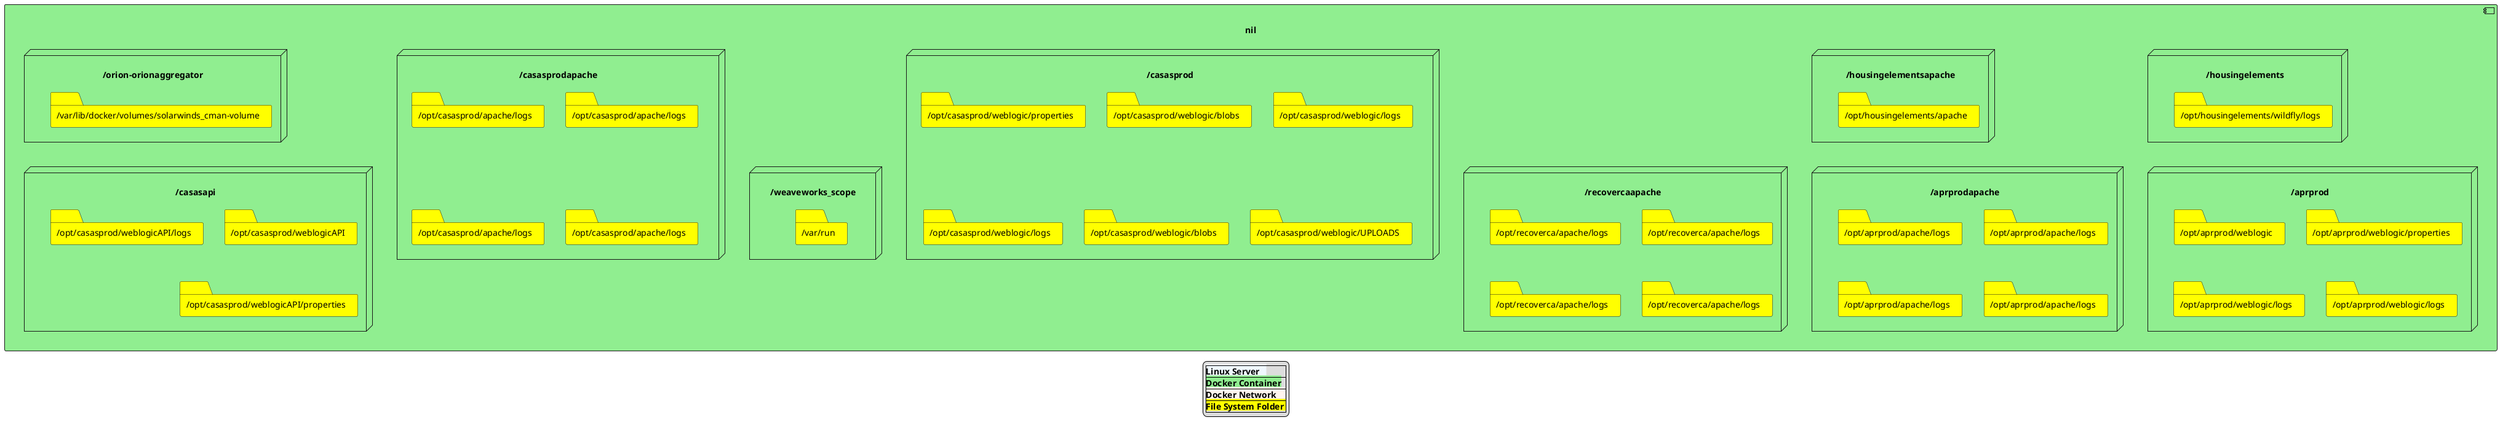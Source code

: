 @startuml "Generated"
'on: 2021-12-27T23:59:05.732-08:00
' hide stereotype
legend
|<back:AliceBlue><b>Linux Server   </b></back>|
|<back:LightGreen><b>Docker Container</b></back>|
|<back:SeaShell><b>Docker Network    </b></back>|
|<back:Yellow><b>File System Folder </b></back>|
endlegend

	component "\nnil" as x314602240 #LightGreen {
	

		node "\n/housingelements" as x216975557 #LightGreen {
	
	folder "/opt/housingelements/wildfly/logs" as x24435535 #Yellow {
	

	}

	}

		node "\n/aprprod" as x174926803 #LightGreen {
	
	folder "/opt/aprprod/weblogic/properties" as x54566453 #Yellow {
	

	}
	folder "/opt/aprprod/weblogic/logs" as x119806867 #Yellow {
	

	}
	folder "/opt/aprprod/weblogic" as x218224257 #Yellow {
	

	}
	folder "/opt/aprprod/weblogic/logs" as x227922487 #Yellow {
	

	}
		x54566453 -[hidden]- x119806867
		x218224257 -[hidden]- x227922487

	}

		node "\n/housingelementsapache" as x31121023 #LightGreen {
	
	folder "/opt/housingelements/apache" as x214166764 #Yellow {
	

	}

	}

		node "\n/aprprodapache" as x27926429 #LightGreen {
	
	folder "/opt/aprprod/apache/logs" as x109915288 #Yellow {
	

	}
	folder "/opt/aprprod/apache/logs" as x44921036 #Yellow {
	

	}
	folder "/opt/aprprod/apache/logs" as x36585569 #Yellow {
	

	}
	folder "/opt/aprprod/apache/logs" as x38716025 #Yellow {
	

	}
		x109915288 -[hidden]- x44921036
		x36585569 -[hidden]- x38716025

	}

		node "\n/casasprod" as x201186995 #LightGreen {
	
	folder "/opt/casasprod/weblogic/logs" as x195197699 #Yellow {
	

	}
	folder "/opt/casasprod/weblogic/UPLOADS" as x148800023 #Yellow {
	

	}
	folder "/opt/casasprod/weblogic/blobs" as x130795326 #Yellow {
	

	}
	folder "/opt/casasprod/weblogic/blobs" as x23810186 #Yellow {
	

	}
	folder "/opt/casasprod/weblogic/properties" as x172586117 #Yellow {
	

	}
	folder "/opt/casasprod/weblogic/logs" as x198615277 #Yellow {
	

	}
		x195197699 -[hidden]- x148800023
		x130795326 -[hidden]- x23810186
		x172586117 -[hidden]- x198615277

	}

		node "\n/recovercaapache" as x26784587 #LightGreen {
	
	folder "/opt/recoverca/apache/logs" as x99487710 #Yellow {
	

	}
	folder "/opt/recoverca/apache/logs" as x127690154 #Yellow {
	

	}
	folder "/opt/recoverca/apache/logs" as x121185543 #Yellow {
	

	}
	folder "/opt/recoverca/apache/logs" as x126469687 #Yellow {
	

	}
		x99487710 -[hidden]- x127690154
		x121185543 -[hidden]- x126469687

	}

		node "\n/casasprodapache" as x264905597 #LightGreen {
	
	folder "/opt/casasprod/apache/logs" as x215775464 #Yellow {
	

	}
	folder "/opt/casasprod/apache/logs" as x99527260 #Yellow {
	

	}
	folder "/opt/casasprod/apache/logs" as x79997361 #Yellow {
	

	}
	folder "/opt/casasprod/apache/logs" as x172051721 #Yellow {
	

	}
		x215775464 -[hidden]- x99527260
		x79997361 -[hidden]- x172051721

	}

		node "\n/weaveworks_scope" as x120489002 #LightGreen {
	
	folder "/var/run" as x106769585 #Yellow {
	

	}

	}

		node "\n/orion-orionaggregator" as x185970893 #LightGreen {
	
	folder "/var/lib/docker/volumes/solarwinds_cman-volume" as x46078711 #Yellow {
	

	}

	}

		node "\n/casasapi" as x20523776 #LightGreen {
	
	folder "/opt/casasprod/weblogicAPI" as x225693662 #Yellow {
	

	}
	folder "/opt/casasprod/weblogicAPI/properties" as x90785967 #Yellow {
	

	}
	folder "/opt/casasprod/weblogicAPI/logs" as x80047645 #Yellow {
	

	}
		x225693662 -[hidden]- x90785967

	}
		x216975557 -[hidden]- x174926803
		x31121023 -[hidden]- x27926429
		x201186995 -[hidden]- x26784587
		x264905597 -[hidden]- x120489002
		x185970893 -[hidden]- x20523776

}
@enduml